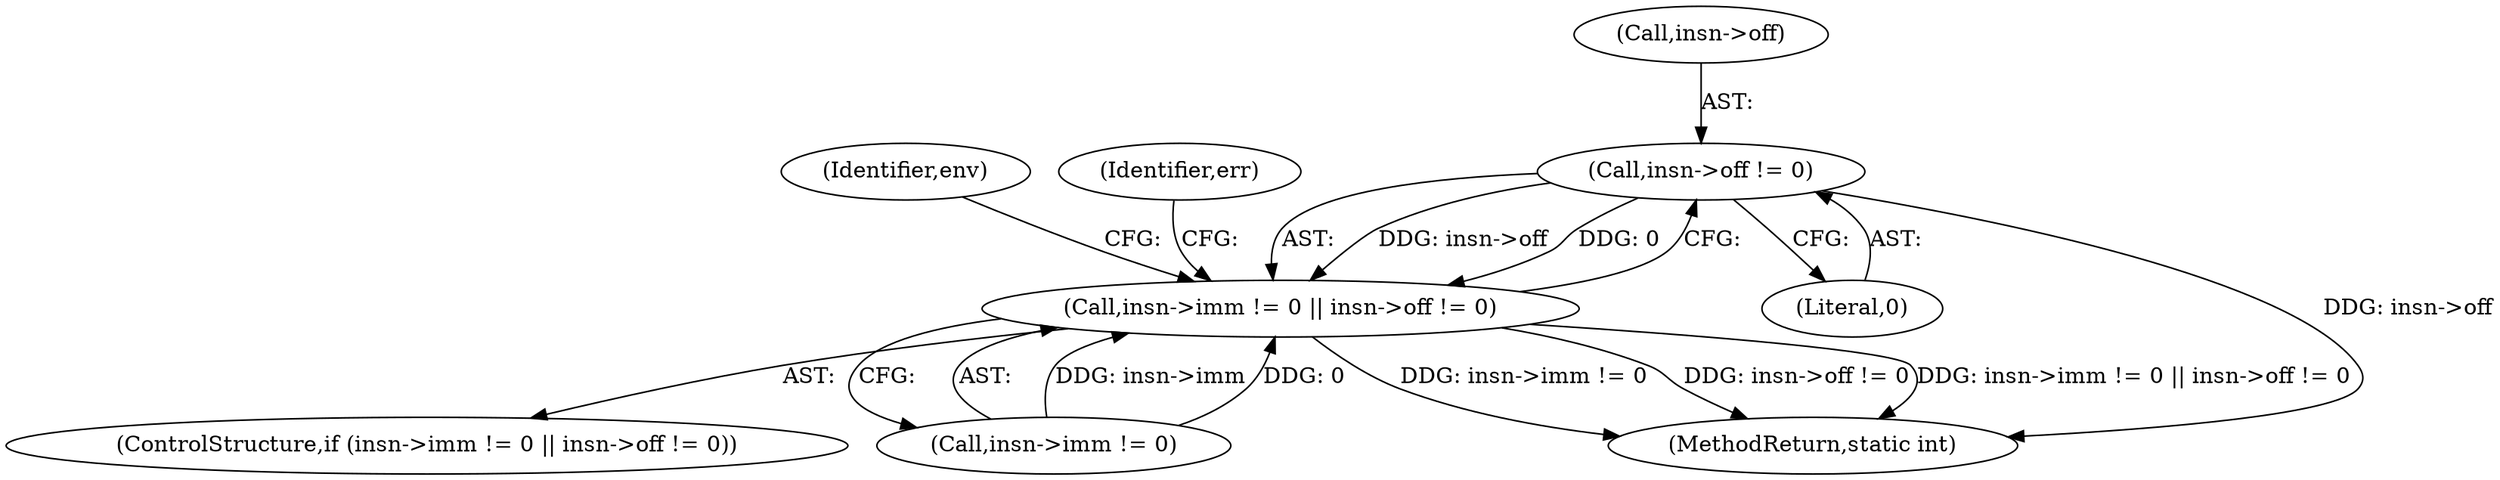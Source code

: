 digraph "0_linux_0c17d1d2c61936401f4702e1846e2c19b200f958_0@pointer" {
"1000477" [label="(Call,insn->off != 0)"];
"1000471" [label="(Call,insn->imm != 0 || insn->off != 0)"];
"1000472" [label="(Call,insn->imm != 0)"];
"1000481" [label="(Literal,0)"];
"1000478" [label="(Call,insn->off)"];
"1000484" [label="(Identifier,env)"];
"1000470" [label="(ControlStructure,if (insn->imm != 0 || insn->off != 0))"];
"1000477" [label="(Call,insn->off != 0)"];
"1000490" [label="(Identifier,err)"];
"1000634" [label="(MethodReturn,static int)"];
"1000471" [label="(Call,insn->imm != 0 || insn->off != 0)"];
"1000477" -> "1000471"  [label="AST: "];
"1000477" -> "1000481"  [label="CFG: "];
"1000478" -> "1000477"  [label="AST: "];
"1000481" -> "1000477"  [label="AST: "];
"1000471" -> "1000477"  [label="CFG: "];
"1000477" -> "1000634"  [label="DDG: insn->off"];
"1000477" -> "1000471"  [label="DDG: insn->off"];
"1000477" -> "1000471"  [label="DDG: 0"];
"1000471" -> "1000470"  [label="AST: "];
"1000471" -> "1000472"  [label="CFG: "];
"1000472" -> "1000471"  [label="AST: "];
"1000484" -> "1000471"  [label="CFG: "];
"1000490" -> "1000471"  [label="CFG: "];
"1000471" -> "1000634"  [label="DDG: insn->imm != 0"];
"1000471" -> "1000634"  [label="DDG: insn->off != 0"];
"1000471" -> "1000634"  [label="DDG: insn->imm != 0 || insn->off != 0"];
"1000472" -> "1000471"  [label="DDG: insn->imm"];
"1000472" -> "1000471"  [label="DDG: 0"];
}
